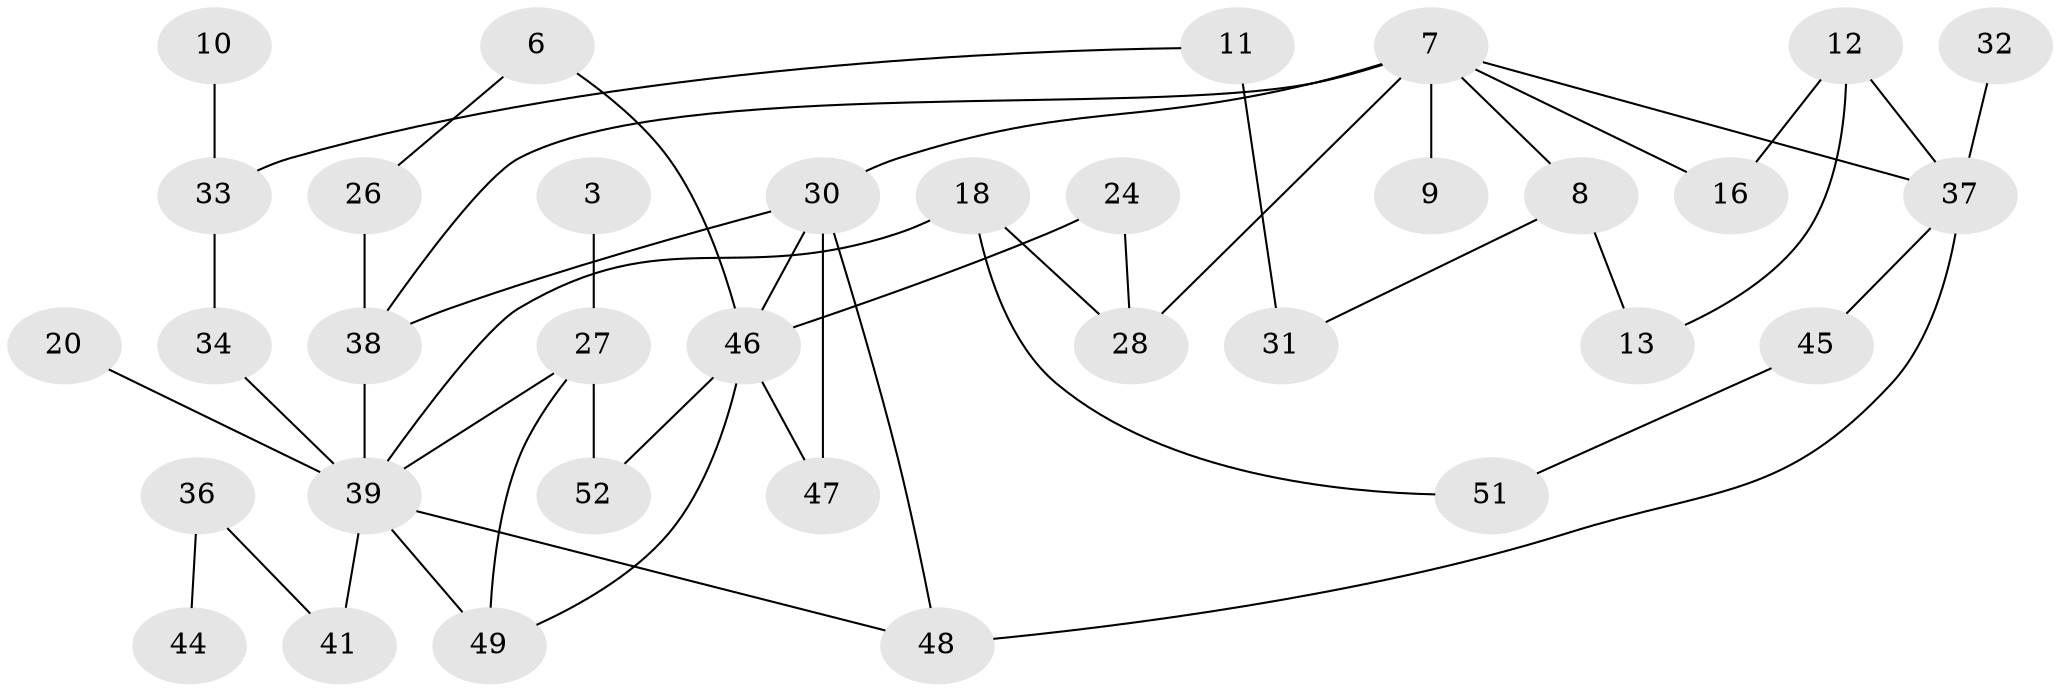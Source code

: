 // original degree distribution, {3: 0.14814814814814814, 1: 0.25, 4: 0.09259259259259259, 2: 0.28703703703703703, 5: 0.046296296296296294, 0: 0.16666666666666666, 6: 0.009259259259259259}
// Generated by graph-tools (version 1.1) at 2025/25/03/09/25 03:25:22]
// undirected, 34 vertices, 47 edges
graph export_dot {
graph [start="1"]
  node [color=gray90,style=filled];
  3;
  6;
  7;
  8;
  9;
  10;
  11;
  12;
  13;
  16;
  18;
  20;
  24;
  26;
  27;
  28;
  30;
  31;
  32;
  33;
  34;
  36;
  37;
  38;
  39;
  41;
  44;
  45;
  46;
  47;
  48;
  49;
  51;
  52;
  3 -- 27 [weight=1.0];
  6 -- 26 [weight=1.0];
  6 -- 46 [weight=1.0];
  7 -- 8 [weight=1.0];
  7 -- 9 [weight=1.0];
  7 -- 16 [weight=1.0];
  7 -- 28 [weight=1.0];
  7 -- 30 [weight=1.0];
  7 -- 37 [weight=1.0];
  7 -- 38 [weight=1.0];
  8 -- 13 [weight=1.0];
  8 -- 31 [weight=1.0];
  10 -- 33 [weight=2.0];
  11 -- 31 [weight=2.0];
  11 -- 33 [weight=1.0];
  12 -- 13 [weight=1.0];
  12 -- 16 [weight=1.0];
  12 -- 37 [weight=2.0];
  18 -- 28 [weight=1.0];
  18 -- 39 [weight=1.0];
  18 -- 51 [weight=1.0];
  20 -- 39 [weight=1.0];
  24 -- 28 [weight=1.0];
  24 -- 46 [weight=1.0];
  26 -- 38 [weight=1.0];
  27 -- 39 [weight=1.0];
  27 -- 49 [weight=1.0];
  27 -- 52 [weight=1.0];
  30 -- 38 [weight=1.0];
  30 -- 46 [weight=1.0];
  30 -- 47 [weight=1.0];
  30 -- 48 [weight=1.0];
  32 -- 37 [weight=1.0];
  33 -- 34 [weight=1.0];
  34 -- 39 [weight=1.0];
  36 -- 41 [weight=1.0];
  36 -- 44 [weight=1.0];
  37 -- 45 [weight=1.0];
  37 -- 48 [weight=1.0];
  38 -- 39 [weight=1.0];
  39 -- 41 [weight=1.0];
  39 -- 48 [weight=1.0];
  39 -- 49 [weight=1.0];
  45 -- 51 [weight=1.0];
  46 -- 47 [weight=1.0];
  46 -- 49 [weight=1.0];
  46 -- 52 [weight=1.0];
}
